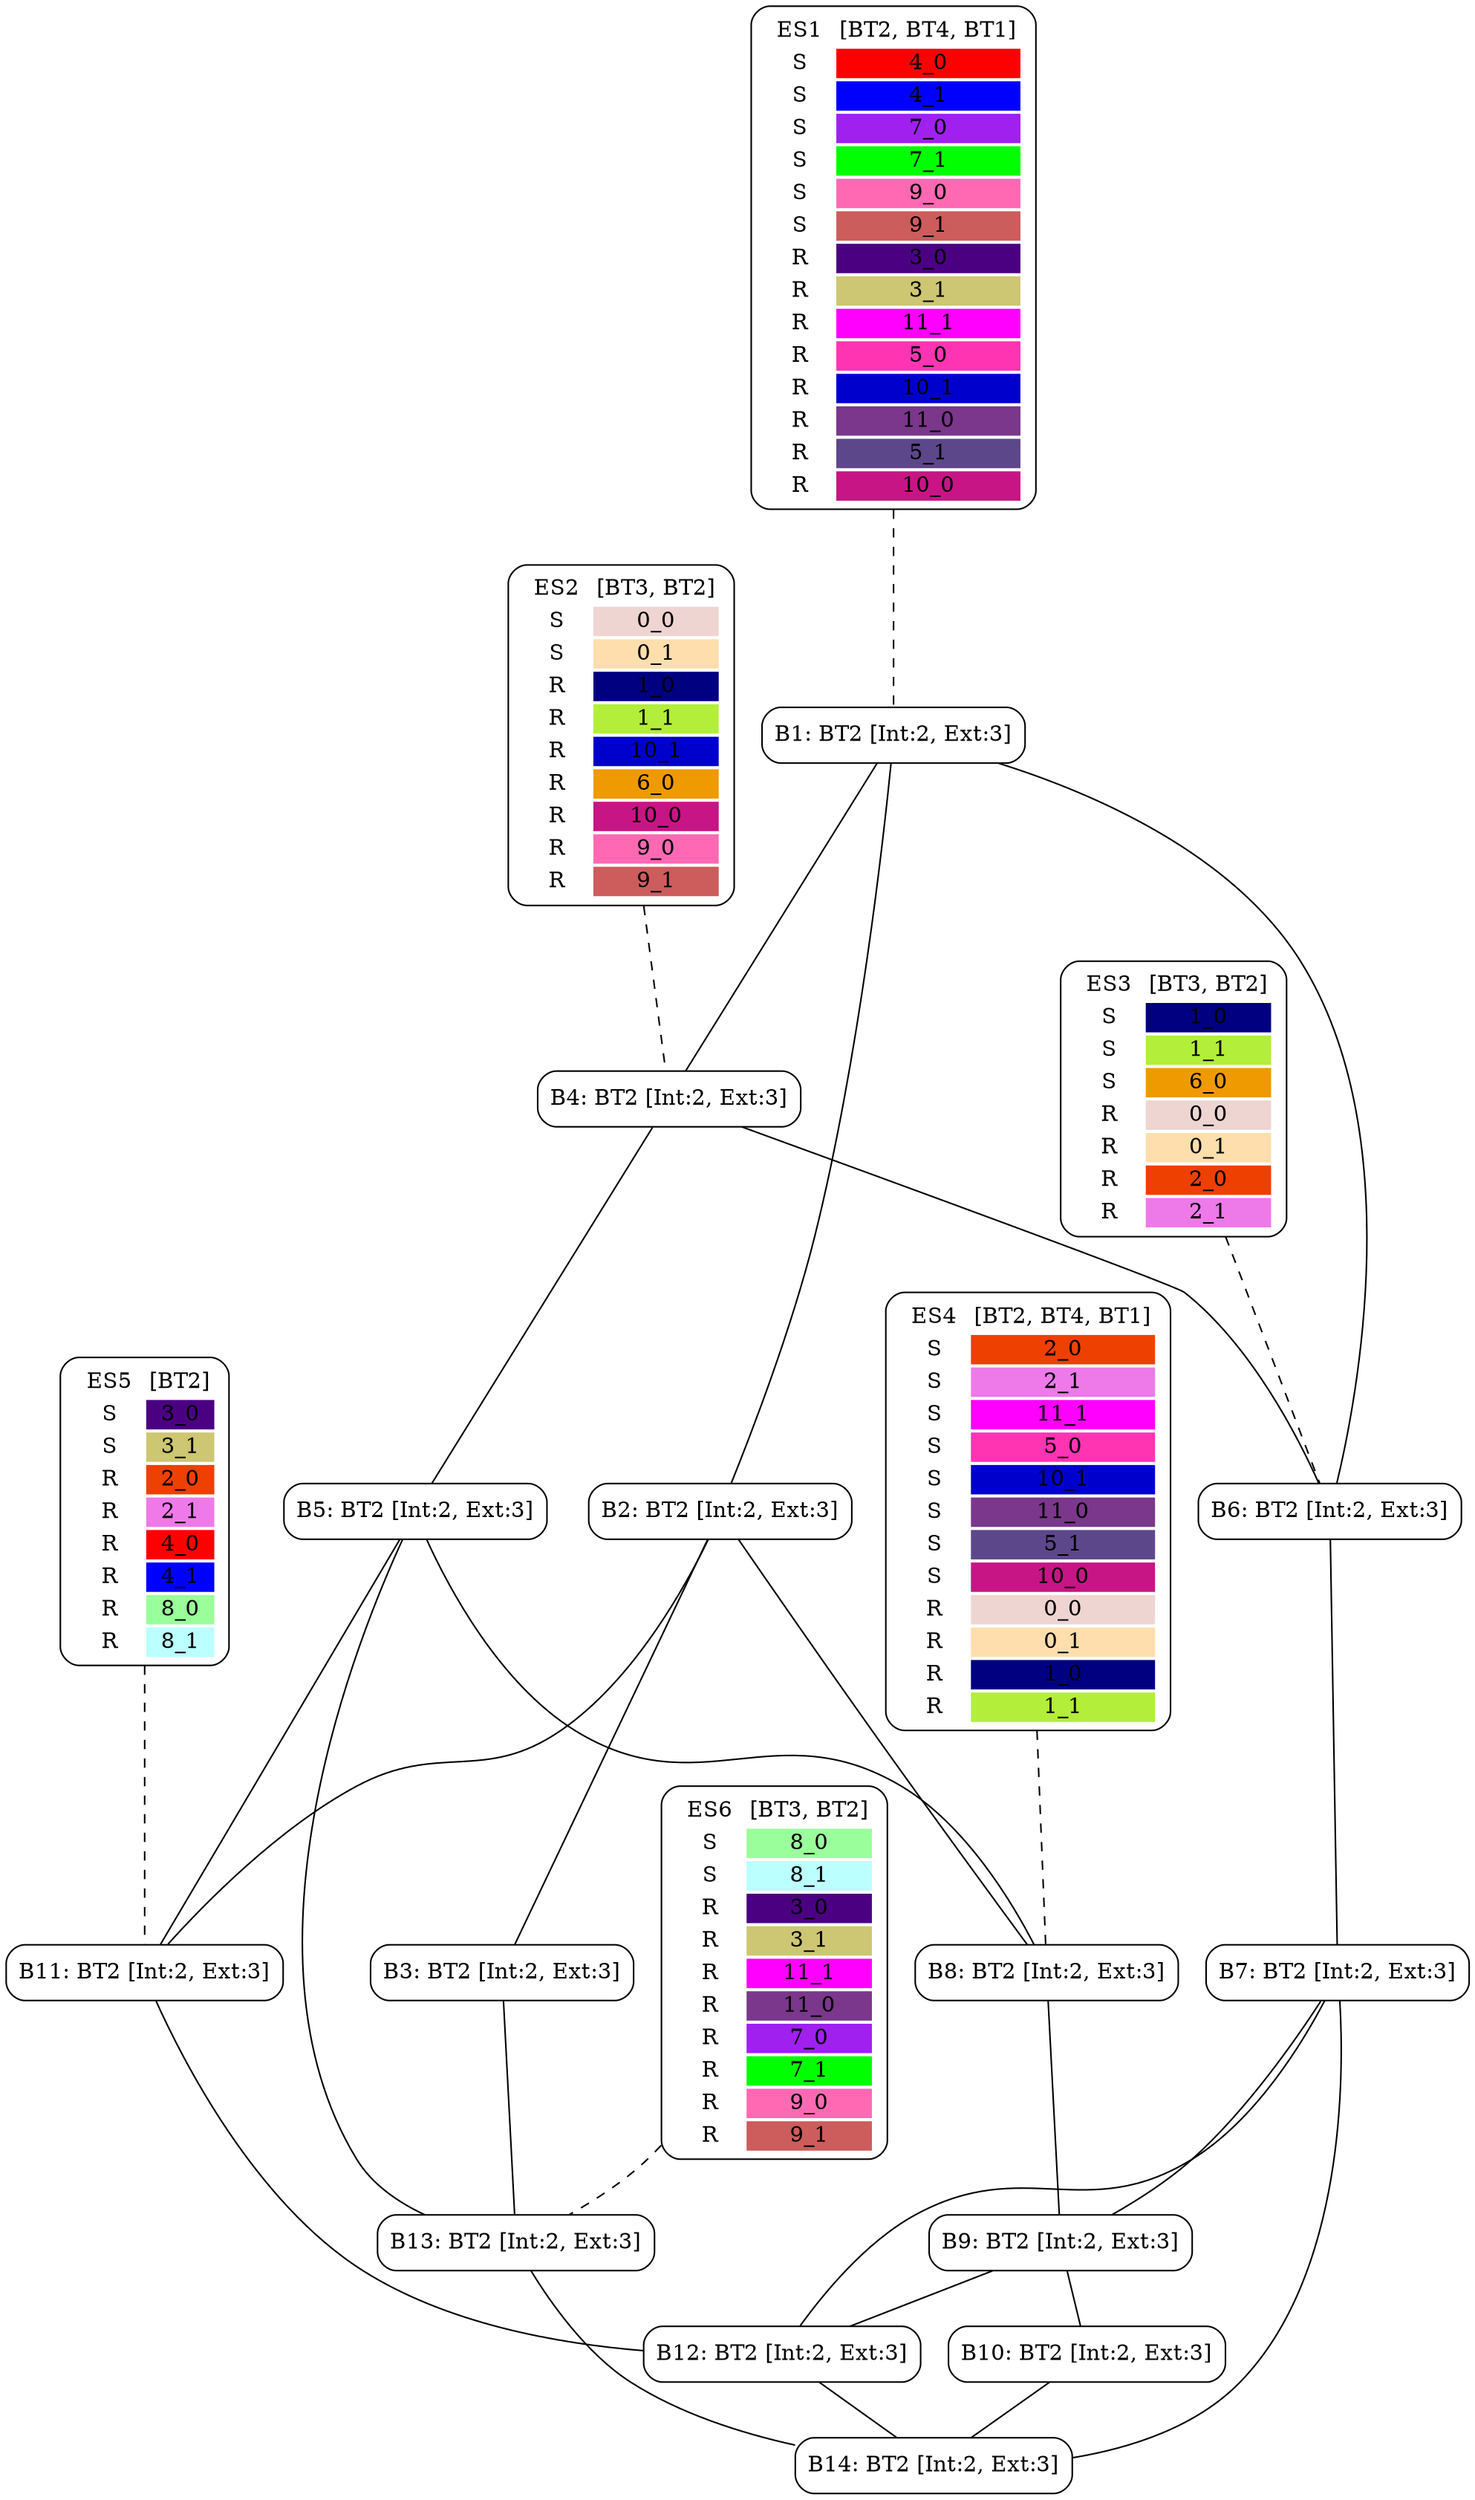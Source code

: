 digraph network {
  ES1 [ label=<<TABLE  BORDER="0"><TR> <TD ALIGN="CENTER" BORDER="0"> ES1 </TD> <TD>[BT2, BT4, BT1]</TD> </TR><TR><TD>S</TD><TD BGCOLOR="red">4_0</TD></TR>
<TR><TD>S</TD><TD BGCOLOR="blue">4_1</TD></TR>
<TR><TD>S</TD><TD BGCOLOR="purple">7_0</TD></TR>
<TR><TD>S</TD><TD BGCOLOR="green">7_1</TD></TR>
<TR><TD>S</TD><TD BGCOLOR="hotpink">9_0</TD></TR>
<TR><TD>S</TD><TD BGCOLOR="indianred">9_1</TD></TR>
<TR><TD>R</TD><TD BGCOLOR="indigo">3_0</TD></TR>
<TR><TD>R</TD><TD BGCOLOR="khaki3">3_1</TD></TR>
<TR><TD>R</TD><TD BGCOLOR="magenta1">11_1</TD></TR>
<TR><TD>R</TD><TD BGCOLOR="maroon1">5_0</TD></TR>
<TR><TD>R</TD><TD BGCOLOR="mediumblue">10_1</TD></TR>
<TR><TD>R</TD><TD BGCOLOR="mediumorchid4">11_0</TD></TR>
<TR><TD>R</TD><TD BGCOLOR="mediumpurple4">5_1</TD></TR>
<TR><TD>R</TD><TD BGCOLOR="mediumvioletred">10_0</TD></TR>
</TABLE>> shape="box" style="rounded" ];
  ES2 [ label=<<TABLE  BORDER="0"><TR> <TD ALIGN="CENTER" BORDER="0"> ES2 </TD> <TD>[BT3, BT2]</TD> </TR><TR><TD>S</TD><TD BGCOLOR="mistyrose2">0_0</TD></TR>
<TR><TD>S</TD><TD BGCOLOR="navajowhite1">0_1</TD></TR>
<TR><TD>R</TD><TD BGCOLOR="navyblue">1_0</TD></TR>
<TR><TD>R</TD><TD BGCOLOR="olivedrab2">1_1</TD></TR>
<TR><TD>R</TD><TD BGCOLOR="mediumblue">10_1</TD></TR>
<TR><TD>R</TD><TD BGCOLOR="orange2">6_0</TD></TR>
<TR><TD>R</TD><TD BGCOLOR="mediumvioletred">10_0</TD></TR>
<TR><TD>R</TD><TD BGCOLOR="hotpink">9_0</TD></TR>
<TR><TD>R</TD><TD BGCOLOR="indianred">9_1</TD></TR>
</TABLE>> shape="box" style="rounded" ];
  ES3 [ label=<<TABLE  BORDER="0"><TR> <TD ALIGN="CENTER" BORDER="0"> ES3 </TD> <TD>[BT3, BT2]</TD> </TR><TR><TD>S</TD><TD BGCOLOR="navyblue">1_0</TD></TR>
<TR><TD>S</TD><TD BGCOLOR="olivedrab2">1_1</TD></TR>
<TR><TD>S</TD><TD BGCOLOR="orange2">6_0</TD></TR>
<TR><TD>R</TD><TD BGCOLOR="mistyrose2">0_0</TD></TR>
<TR><TD>R</TD><TD BGCOLOR="navajowhite1">0_1</TD></TR>
<TR><TD>R</TD><TD BGCOLOR="orangered2">2_0</TD></TR>
<TR><TD>R</TD><TD BGCOLOR="orchid2">2_1</TD></TR>
</TABLE>> shape="box" style="rounded" ];
  ES4 [ label=<<TABLE  BORDER="0"><TR> <TD ALIGN="CENTER" BORDER="0"> ES4 </TD> <TD>[BT2, BT4, BT1]</TD> </TR><TR><TD>S</TD><TD BGCOLOR="orangered2">2_0</TD></TR>
<TR><TD>S</TD><TD BGCOLOR="orchid2">2_1</TD></TR>
<TR><TD>S</TD><TD BGCOLOR="magenta1">11_1</TD></TR>
<TR><TD>S</TD><TD BGCOLOR="maroon1">5_0</TD></TR>
<TR><TD>S</TD><TD BGCOLOR="mediumblue">10_1</TD></TR>
<TR><TD>S</TD><TD BGCOLOR="mediumorchid4">11_0</TD></TR>
<TR><TD>S</TD><TD BGCOLOR="mediumpurple4">5_1</TD></TR>
<TR><TD>S</TD><TD BGCOLOR="mediumvioletred">10_0</TD></TR>
<TR><TD>R</TD><TD BGCOLOR="mistyrose2">0_0</TD></TR>
<TR><TD>R</TD><TD BGCOLOR="navajowhite1">0_1</TD></TR>
<TR><TD>R</TD><TD BGCOLOR="navyblue">1_0</TD></TR>
<TR><TD>R</TD><TD BGCOLOR="olivedrab2">1_1</TD></TR>
</TABLE>> shape="box" style="rounded" ];
  ES5 [ label=<<TABLE  BORDER="0"><TR> <TD ALIGN="CENTER" BORDER="0"> ES5 </TD> <TD>[BT2]</TD> </TR><TR><TD>S</TD><TD BGCOLOR="indigo">3_0</TD></TR>
<TR><TD>S</TD><TD BGCOLOR="khaki3">3_1</TD></TR>
<TR><TD>R</TD><TD BGCOLOR="orangered2">2_0</TD></TR>
<TR><TD>R</TD><TD BGCOLOR="orchid2">2_1</TD></TR>
<TR><TD>R</TD><TD BGCOLOR="red">4_0</TD></TR>
<TR><TD>R</TD><TD BGCOLOR="blue">4_1</TD></TR>
<TR><TD>R</TD><TD BGCOLOR="palegreen1">8_0</TD></TR>
<TR><TD>R</TD><TD BGCOLOR="paleturquoise1">8_1</TD></TR>
</TABLE>> shape="box" style="rounded" ];
  ES6 [ label=<<TABLE  BORDER="0"><TR> <TD ALIGN="CENTER" BORDER="0"> ES6 </TD> <TD>[BT3, BT2]</TD> </TR><TR><TD>S</TD><TD BGCOLOR="palegreen1">8_0</TD></TR>
<TR><TD>S</TD><TD BGCOLOR="paleturquoise1">8_1</TD></TR>
<TR><TD>R</TD><TD BGCOLOR="indigo">3_0</TD></TR>
<TR><TD>R</TD><TD BGCOLOR="khaki3">3_1</TD></TR>
<TR><TD>R</TD><TD BGCOLOR="magenta1">11_1</TD></TR>
<TR><TD>R</TD><TD BGCOLOR="mediumorchid4">11_0</TD></TR>
<TR><TD>R</TD><TD BGCOLOR="purple">7_0</TD></TR>
<TR><TD>R</TD><TD BGCOLOR="green">7_1</TD></TR>
<TR><TD>R</TD><TD BGCOLOR="hotpink">9_0</TD></TR>
<TR><TD>R</TD><TD BGCOLOR="indianred">9_1</TD></TR>
</TABLE>> shape="box" style="rounded" ];
  B1 [ label="B1: BT2 [Int:2, Ext:3]" shape="box" style="rounded" ];
  B2 [ label="B2: BT2 [Int:2, Ext:3]" shape="box" style="rounded" ];
  B3 [ label="B3: BT2 [Int:2, Ext:3]" shape="box" style="rounded" ];
  B4 [ label="B4: BT2 [Int:2, Ext:3]" shape="box" style="rounded" ];
  B5 [ label="B5: BT2 [Int:2, Ext:3]" shape="box" style="rounded" ];
  B6 [ label="B6: BT2 [Int:2, Ext:3]" shape="box" style="rounded" ];
  B7 [ label="B7: BT2 [Int:2, Ext:3]" shape="box" style="rounded" ];
  B8 [ label="B8: BT2 [Int:2, Ext:3]" shape="box" style="rounded" ];
  B9 [ label="B9: BT2 [Int:2, Ext:3]" shape="box" style="rounded" ];
  B10 [ label="B10: BT2 [Int:2, Ext:3]" shape="box" style="rounded" ];
  B11 [ label="B11: BT2 [Int:2, Ext:3]" shape="box" style="rounded" ];
  B12 [ label="B12: BT2 [Int:2, Ext:3]" shape="box" style="rounded" ];
  B13 [ label="B13: BT2 [Int:2, Ext:3]" shape="box" style="rounded" ];
  B14 [ label="B14: BT2 [Int:2, Ext:3]" shape="box" style="rounded" ];
  ES1 -> B1 [ style="dashed" arrowhead="none" ];
  ES2 -> B4 [ style="dashed" arrowhead="none" ];
  ES3 -> B6 [ style="dashed" arrowhead="none" ];
  ES4 -> B8 [ style="dashed" arrowhead="none" ];
  ES5 -> B11 [ style="dashed" arrowhead="none" ];
  ES6 -> B13 [ style="dashed" arrowhead="none" ];
  B1 -> B2 [ arrowhead="none" ];
  B1 -> B4 [ arrowhead="none" ];
  B1 -> B6 [ arrowhead="none" ];
  B2 -> B3 [ arrowhead="none" ];
  B2 -> B8 [ arrowhead="none" ];
  B2 -> B11 [ arrowhead="none" ];
  B3 -> B13 [ arrowhead="none" ];
  B4 -> B5 [ arrowhead="none" ];
  B4 -> B6 [ arrowhead="none" ];
  B5 -> B8 [ arrowhead="none" ];
  B5 -> B11 [ arrowhead="none" ];
  B5 -> B13 [ arrowhead="none" ];
  B6 -> B7 [ arrowhead="none" ];
  B7 -> B9 [ arrowhead="none" ];
  B7 -> B12 [ arrowhead="none" ];
  B7 -> B14 [ arrowhead="none" ];
  B8 -> B9 [ arrowhead="none" ];
  B9 -> B10 [ arrowhead="none" ];
  B9 -> B12 [ arrowhead="none" ];
  B10 -> B14 [ arrowhead="none" ];
  B11 -> B12 [ arrowhead="none" ];
  B12 -> B14 [ arrowhead="none" ];
  B13 -> B14 [ arrowhead="none" ];
}
